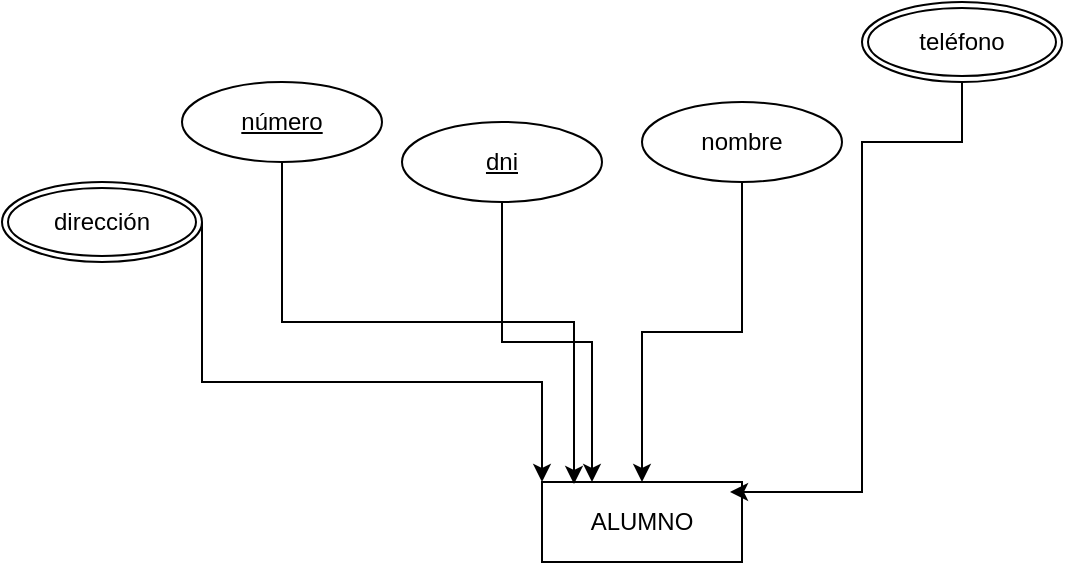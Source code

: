 <mxfile version="27.0.5">
  <diagram id="R2lEEEUBdFMjLlhIrx00" name="Page-1">
    <mxGraphModel dx="1426" dy="791" grid="1" gridSize="10" guides="1" tooltips="1" connect="1" arrows="1" fold="1" page="1" pageScale="1" pageWidth="850" pageHeight="1100" math="0" shadow="0" extFonts="Permanent Marker^https://fonts.googleapis.com/css?family=Permanent+Marker">
      <root>
        <mxCell id="0" />
        <mxCell id="1" parent="0" />
        <mxCell id="rzej4u18mDv6VDL2a3eB-1" value="ALUMNO" style="whiteSpace=wrap;html=1;align=center;" vertex="1" parent="1">
          <mxGeometry x="290" y="350" width="100" height="40" as="geometry" />
        </mxCell>
        <mxCell id="rzej4u18mDv6VDL2a3eB-3" style="edgeStyle=orthogonalEdgeStyle;rounded=0;orthogonalLoop=1;jettySize=auto;html=1;entryX=0.25;entryY=0;entryDx=0;entryDy=0;" edge="1" parent="1" source="rzej4u18mDv6VDL2a3eB-2" target="rzej4u18mDv6VDL2a3eB-1">
          <mxGeometry relative="1" as="geometry" />
        </mxCell>
        <mxCell id="rzej4u18mDv6VDL2a3eB-2" value="dni" style="ellipse;whiteSpace=wrap;html=1;align=center;fontStyle=4;" vertex="1" parent="1">
          <mxGeometry x="220" y="170" width="100" height="40" as="geometry" />
        </mxCell>
        <mxCell id="rzej4u18mDv6VDL2a3eB-5" style="edgeStyle=orthogonalEdgeStyle;rounded=0;orthogonalLoop=1;jettySize=auto;html=1;" edge="1" parent="1" source="rzej4u18mDv6VDL2a3eB-4" target="rzej4u18mDv6VDL2a3eB-1">
          <mxGeometry relative="1" as="geometry" />
        </mxCell>
        <mxCell id="rzej4u18mDv6VDL2a3eB-4" value="nombre" style="ellipse;whiteSpace=wrap;html=1;align=center;" vertex="1" parent="1">
          <mxGeometry x="340" y="160" width="100" height="40" as="geometry" />
        </mxCell>
        <mxCell id="rzej4u18mDv6VDL2a3eB-7" value="número" style="ellipse;whiteSpace=wrap;html=1;align=center;fontStyle=4;" vertex="1" parent="1">
          <mxGeometry x="110" y="150" width="100" height="40" as="geometry" />
        </mxCell>
        <mxCell id="rzej4u18mDv6VDL2a3eB-8" style="edgeStyle=orthogonalEdgeStyle;rounded=0;orthogonalLoop=1;jettySize=auto;html=1;exitX=0.5;exitY=1;exitDx=0;exitDy=0;entryX=0.16;entryY=0.025;entryDx=0;entryDy=0;entryPerimeter=0;" edge="1" parent="1" source="rzej4u18mDv6VDL2a3eB-7" target="rzej4u18mDv6VDL2a3eB-1">
          <mxGeometry relative="1" as="geometry" />
        </mxCell>
        <mxCell id="rzej4u18mDv6VDL2a3eB-12" style="edgeStyle=orthogonalEdgeStyle;rounded=0;orthogonalLoop=1;jettySize=auto;html=1;exitX=1;exitY=0.5;exitDx=0;exitDy=0;" edge="1" parent="1" source="rzej4u18mDv6VDL2a3eB-15" target="rzej4u18mDv6VDL2a3eB-1">
          <mxGeometry relative="1" as="geometry">
            <mxPoint x="140" y="300" as="sourcePoint" />
            <Array as="points">
              <mxPoint x="290" y="300" />
            </Array>
          </mxGeometry>
        </mxCell>
        <mxCell id="rzej4u18mDv6VDL2a3eB-13" value="teléfono" style="ellipse;shape=doubleEllipse;margin=3;whiteSpace=wrap;html=1;align=center;" vertex="1" parent="1">
          <mxGeometry x="450" y="110" width="100" height="40" as="geometry" />
        </mxCell>
        <mxCell id="rzej4u18mDv6VDL2a3eB-14" style="edgeStyle=orthogonalEdgeStyle;rounded=0;orthogonalLoop=1;jettySize=auto;html=1;entryX=0.94;entryY=0.125;entryDx=0;entryDy=0;entryPerimeter=0;" edge="1" parent="1" source="rzej4u18mDv6VDL2a3eB-13" target="rzej4u18mDv6VDL2a3eB-1">
          <mxGeometry relative="1" as="geometry">
            <Array as="points">
              <mxPoint x="500" y="180" />
              <mxPoint x="450" y="180" />
              <mxPoint x="450" y="355" />
            </Array>
          </mxGeometry>
        </mxCell>
        <mxCell id="rzej4u18mDv6VDL2a3eB-15" value="dirección" style="ellipse;shape=doubleEllipse;margin=3;whiteSpace=wrap;html=1;align=center;" vertex="1" parent="1">
          <mxGeometry x="20" y="200" width="100" height="40" as="geometry" />
        </mxCell>
      </root>
    </mxGraphModel>
  </diagram>
</mxfile>
